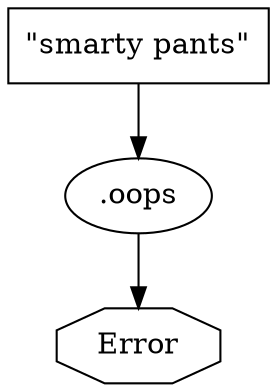 digraph G {
    v1 [label = "\"smarty pants\"", shape = "rect"];
    v2 [label = "Error", shape = "octagon"];
    filter [label = ".oops"];

    v1 -> filter -> v2;
}
